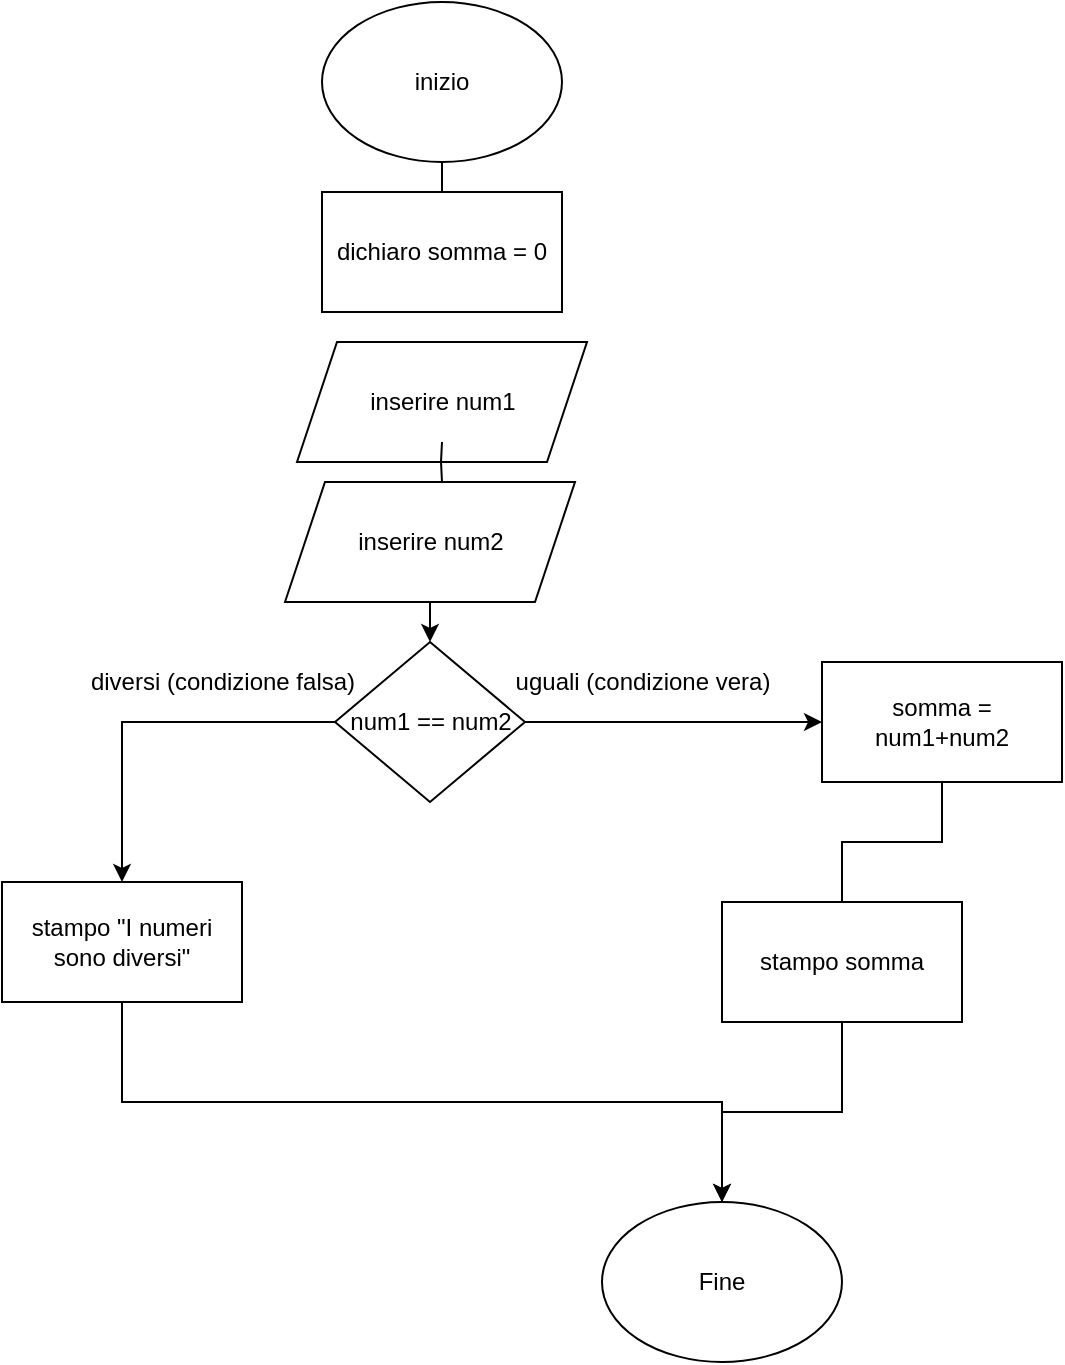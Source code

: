 <mxfile version="17.2.4" type="device"><diagram id="92vGdFFW44AkopKLccRE" name="Page-1"><mxGraphModel dx="1422" dy="762" grid="1" gridSize="10" guides="1" tooltips="1" connect="1" arrows="1" fold="1" page="1" pageScale="1" pageWidth="827" pageHeight="1169" math="0" shadow="0"><root><mxCell id="0"/><mxCell id="1" parent="0"/><mxCell id="GwE3X_pHX8IZt2ROt-Zt-1" value="inizio" style="ellipse;whiteSpace=wrap;html=1;" vertex="1" parent="1"><mxGeometry x="360" y="10" width="120" height="80" as="geometry"/></mxCell><mxCell id="GwE3X_pHX8IZt2ROt-Zt-2" value="Fine" style="ellipse;whiteSpace=wrap;html=1;" vertex="1" parent="1"><mxGeometry x="500" y="610" width="120" height="80" as="geometry"/></mxCell><mxCell id="GwE3X_pHX8IZt2ROt-Zt-5" value="inserire num1" style="shape=parallelogram;perimeter=parallelogramPerimeter;whiteSpace=wrap;html=1;fixedSize=1;" vertex="1" parent="1"><mxGeometry x="347.5" y="180" width="145" height="60" as="geometry"/></mxCell><mxCell id="GwE3X_pHX8IZt2ROt-Zt-20" style="edgeStyle=orthogonalEdgeStyle;rounded=0;orthogonalLoop=1;jettySize=auto;html=1;exitX=0.5;exitY=1;exitDx=0;exitDy=0;entryX=0.5;entryY=0;entryDx=0;entryDy=0;" edge="1" parent="1" source="GwE3X_pHX8IZt2ROt-Zt-7" target="GwE3X_pHX8IZt2ROt-Zt-10"><mxGeometry relative="1" as="geometry"/></mxCell><mxCell id="GwE3X_pHX8IZt2ROt-Zt-7" value="inserire num2" style="shape=parallelogram;perimeter=parallelogramPerimeter;whiteSpace=wrap;html=1;fixedSize=1;" vertex="1" parent="1"><mxGeometry x="341.5" y="250" width="145" height="60" as="geometry"/></mxCell><mxCell id="GwE3X_pHX8IZt2ROt-Zt-8" value="" style="endArrow=none;html=1;rounded=0;entryX=0.5;entryY=1;entryDx=0;entryDy=0;" edge="1" parent="1" target="GwE3X_pHX8IZt2ROt-Zt-1"><mxGeometry width="50" height="50" relative="1" as="geometry"><mxPoint x="420" y="160" as="sourcePoint"/><mxPoint x="440" y="360" as="targetPoint"/></mxGeometry></mxCell><mxCell id="GwE3X_pHX8IZt2ROt-Zt-9" value="" style="endArrow=none;html=1;rounded=0;" edge="1" parent="1"><mxGeometry width="50" height="50" relative="1" as="geometry"><mxPoint x="420" y="250" as="sourcePoint"/><mxPoint x="420" y="230" as="targetPoint"/><Array as="points"><mxPoint x="419.5" y="240"/></Array></mxGeometry></mxCell><mxCell id="GwE3X_pHX8IZt2ROt-Zt-16" style="edgeStyle=orthogonalEdgeStyle;rounded=0;orthogonalLoop=1;jettySize=auto;html=1;exitX=1;exitY=0.5;exitDx=0;exitDy=0;" edge="1" parent="1" source="GwE3X_pHX8IZt2ROt-Zt-10"><mxGeometry relative="1" as="geometry"><mxPoint x="610" y="370" as="targetPoint"/></mxGeometry></mxCell><mxCell id="GwE3X_pHX8IZt2ROt-Zt-26" style="edgeStyle=orthogonalEdgeStyle;rounded=0;orthogonalLoop=1;jettySize=auto;html=1;exitX=0;exitY=0.5;exitDx=0;exitDy=0;" edge="1" parent="1" source="GwE3X_pHX8IZt2ROt-Zt-10" target="GwE3X_pHX8IZt2ROt-Zt-27"><mxGeometry relative="1" as="geometry"><mxPoint x="250" y="370" as="targetPoint"/></mxGeometry></mxCell><mxCell id="GwE3X_pHX8IZt2ROt-Zt-10" value="num1 == num2" style="rhombus;whiteSpace=wrap;html=1;" vertex="1" parent="1"><mxGeometry x="366.5" y="330" width="95" height="80" as="geometry"/></mxCell><mxCell id="GwE3X_pHX8IZt2ROt-Zt-21" value="uguali (condizione vera)" style="text;html=1;align=center;verticalAlign=middle;resizable=0;points=[];autosize=1;strokeColor=none;fillColor=none;" vertex="1" parent="1"><mxGeometry x="450" y="340" width="140" height="20" as="geometry"/></mxCell><mxCell id="GwE3X_pHX8IZt2ROt-Zt-24" style="edgeStyle=orthogonalEdgeStyle;rounded=0;orthogonalLoop=1;jettySize=auto;html=1;entryX=0.5;entryY=0;entryDx=0;entryDy=0;startArrow=none;" edge="1" parent="1" source="GwE3X_pHX8IZt2ROt-Zt-25" target="GwE3X_pHX8IZt2ROt-Zt-2"><mxGeometry relative="1" as="geometry"><mxPoint x="660" y="610" as="targetPoint"/></mxGeometry></mxCell><mxCell id="GwE3X_pHX8IZt2ROt-Zt-22" value="somma = num1+num2" style="rounded=0;whiteSpace=wrap;html=1;" vertex="1" parent="1"><mxGeometry x="610" y="340" width="120" height="60" as="geometry"/></mxCell><mxCell id="GwE3X_pHX8IZt2ROt-Zt-23" value="dichiaro somma = 0" style="rounded=0;whiteSpace=wrap;html=1;" vertex="1" parent="1"><mxGeometry x="360" y="105" width="120" height="60" as="geometry"/></mxCell><mxCell id="GwE3X_pHX8IZt2ROt-Zt-29" style="edgeStyle=orthogonalEdgeStyle;rounded=0;orthogonalLoop=1;jettySize=auto;html=1;exitX=0.5;exitY=1;exitDx=0;exitDy=0;entryX=0.5;entryY=0;entryDx=0;entryDy=0;" edge="1" parent="1" source="GwE3X_pHX8IZt2ROt-Zt-27" target="GwE3X_pHX8IZt2ROt-Zt-2"><mxGeometry relative="1" as="geometry"/></mxCell><mxCell id="GwE3X_pHX8IZt2ROt-Zt-27" value="stampo &quot;I numeri sono diversi&quot;" style="rounded=0;whiteSpace=wrap;html=1;" vertex="1" parent="1"><mxGeometry x="200" y="450" width="120" height="60" as="geometry"/></mxCell><mxCell id="GwE3X_pHX8IZt2ROt-Zt-28" value="diversi (condizione falsa)" style="text;html=1;align=center;verticalAlign=middle;resizable=0;points=[];autosize=1;strokeColor=none;fillColor=none;" vertex="1" parent="1"><mxGeometry x="235" y="340" width="150" height="20" as="geometry"/></mxCell><mxCell id="GwE3X_pHX8IZt2ROt-Zt-25" value="stampo somma" style="rounded=0;whiteSpace=wrap;html=1;" vertex="1" parent="1"><mxGeometry x="560" y="460" width="120" height="60" as="geometry"/></mxCell><mxCell id="GwE3X_pHX8IZt2ROt-Zt-30" value="" style="edgeStyle=orthogonalEdgeStyle;rounded=0;orthogonalLoop=1;jettySize=auto;html=1;entryX=0.5;entryY=0;entryDx=0;entryDy=0;endArrow=none;" edge="1" parent="1" source="GwE3X_pHX8IZt2ROt-Zt-22" target="GwE3X_pHX8IZt2ROt-Zt-25"><mxGeometry relative="1" as="geometry"><mxPoint x="560" y="610" as="targetPoint"/><mxPoint x="670" y="400" as="sourcePoint"/></mxGeometry></mxCell></root></mxGraphModel></diagram></mxfile>